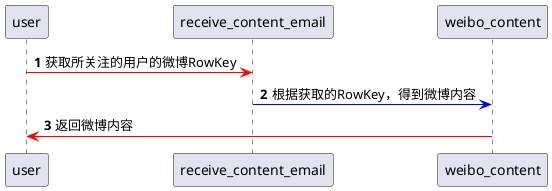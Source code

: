 @startuml
autonumber
user -[#red]> receive_content_email: 获取所关注的用户的微博RowKey
receive_content_email -[#0000FF]> weibo_content: 根据获取的RowKey，得到微博内容
weibo_content -[#red]> user:返回微博内容
@enduml
